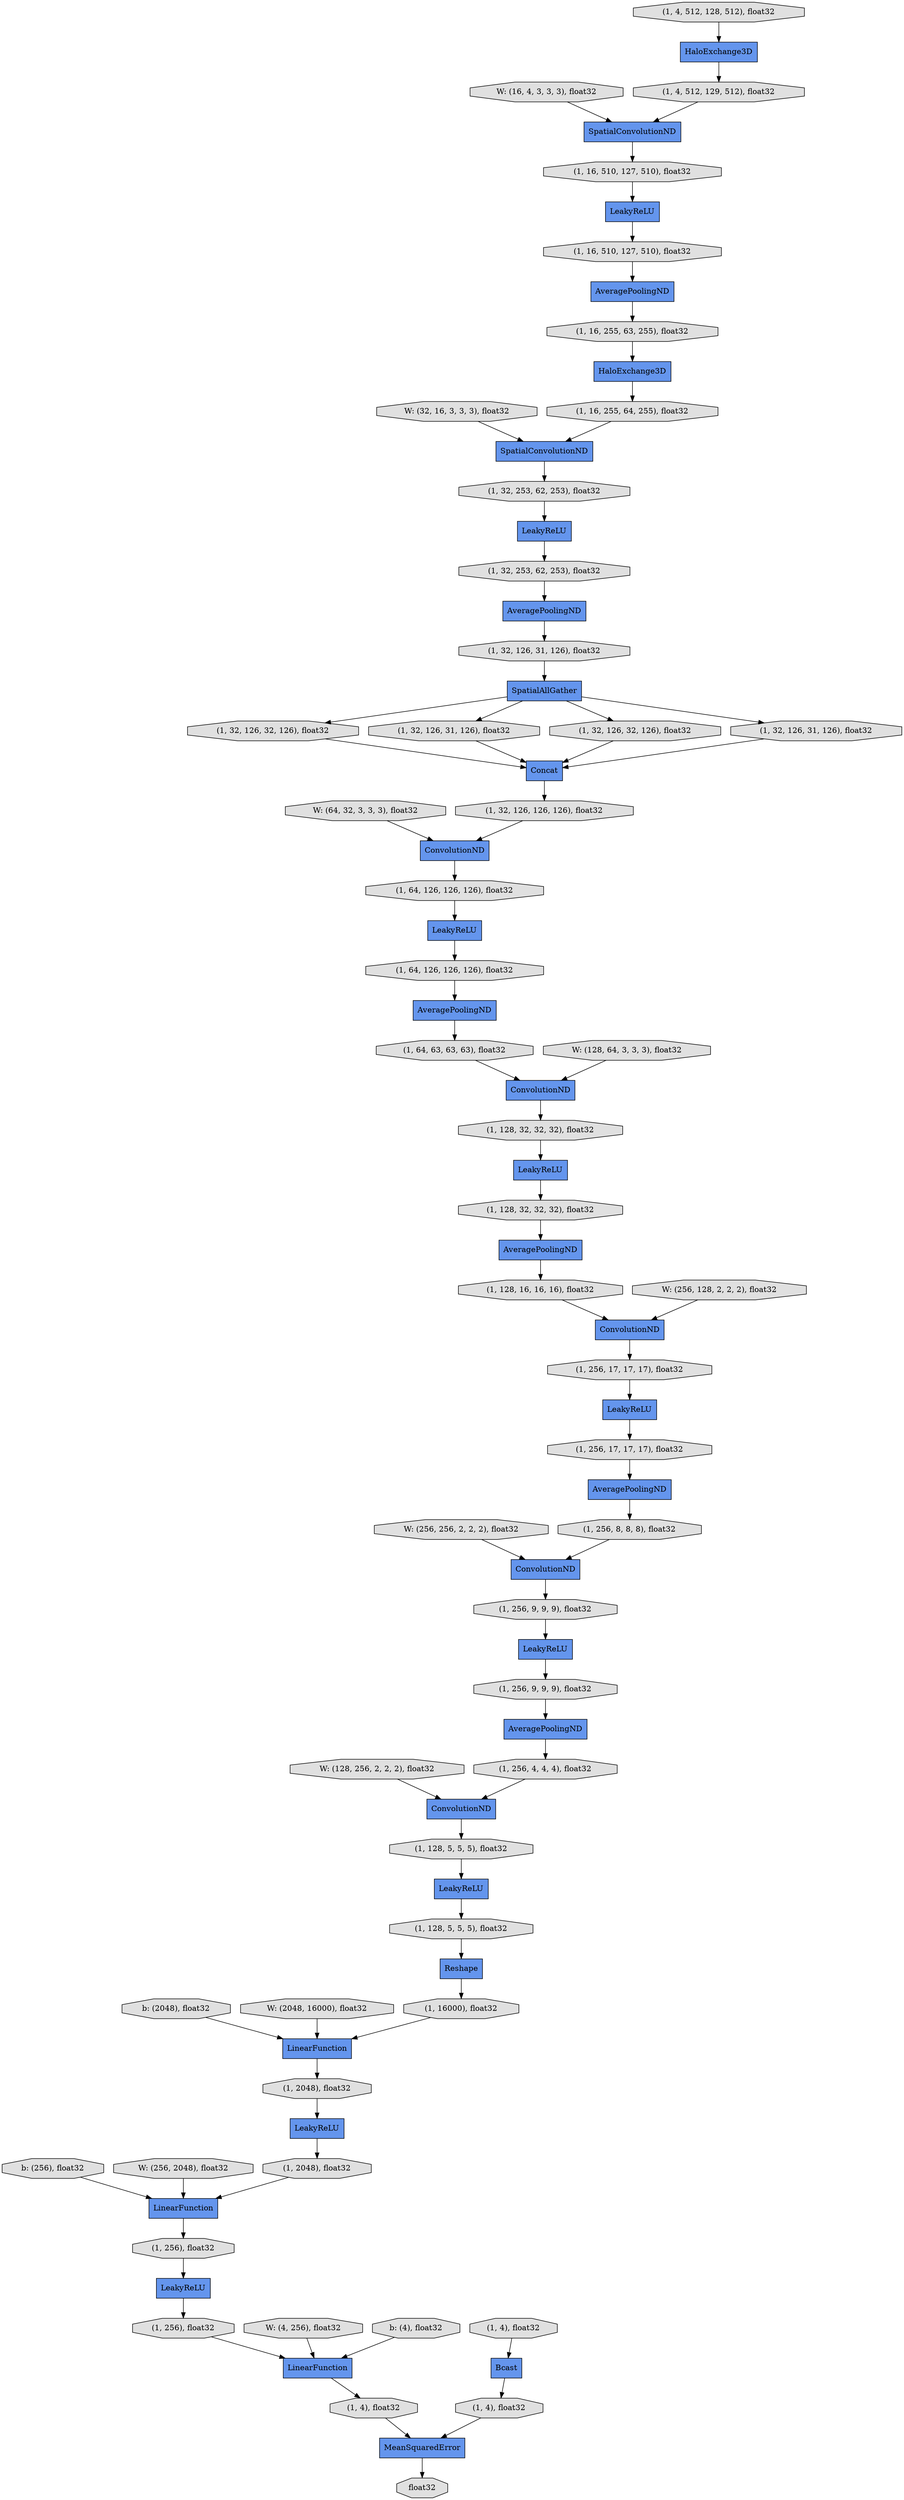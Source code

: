 digraph graphname{rankdir=TB;47712739057872 [label="b: (256), float32",shape="octagon",fillcolor="#E0E0E0",style="filled"];47712395976912 [label="b: (2048), float32",shape="octagon",fillcolor="#E0E0E0",style="filled"];47712751780112 [label="LeakyReLU",shape="record",fillcolor="#6495ED",style="filled"];47712751919504 [label="(1, 64, 63, 63, 63), float32",shape="octagon",fillcolor="#E0E0E0",style="filled"];47712739058192 [label="W: (4, 256), float32",shape="octagon",fillcolor="#E0E0E0",style="filled"];47712395977360 [label="W: (16, 4, 3, 3, 3), float32",shape="octagon",fillcolor="#E0E0E0",style="filled"];47712751780496 [label="HaloExchange3D",shape="record",fillcolor="#6495ED",style="filled"];47712751780624 [label="Bcast",shape="record",fillcolor="#6495ED",style="filled"];47712739058512 [label="b: (4), float32",shape="octagon",fillcolor="#E0E0E0",style="filled"];47712751919952 [label="(1, 128, 32, 32, 32), float32",shape="octagon",fillcolor="#E0E0E0",style="filled"];47712395977680 [label="W: (32, 16, 3, 3, 3), float32",shape="octagon",fillcolor="#E0E0E0",style="filled"];47712751920208 [label="ConvolutionND",shape="record",fillcolor="#6495ED",style="filled"];47712751920272 [label="(1, 128, 32, 32, 32), float32",shape="octagon",fillcolor="#E0E0E0",style="filled"];47712751781008 [label="SpatialConvolutionND",shape="record",fillcolor="#6495ED",style="filled"];47712751781072 [label="(1, 4), float32",shape="octagon",fillcolor="#E0E0E0",style="filled"];47712172098832 [label="LeakyReLU",shape="record",fillcolor="#6495ED",style="filled"];47712395978064 [label="W: (64, 32, 3, 3, 3), float32",shape="octagon",fillcolor="#E0E0E0",style="filled"];47712751920592 [label="AveragePoolingND",shape="record",fillcolor="#6495ED",style="filled"];47712751920656 [label="(1, 128, 16, 16, 16), float32",shape="octagon",fillcolor="#E0E0E0",style="filled"];47712751781520 [label="LeakyReLU",shape="record",fillcolor="#6495ED",style="filled"];47712751920784 [label="ConvolutionND",shape="record",fillcolor="#6495ED",style="filled"];47712395978448 [label="W: (128, 64, 3, 3, 3), float32",shape="octagon",fillcolor="#E0E0E0",style="filled"];47712751781648 [label="(1, 4, 512, 128, 512), float32",shape="octagon",fillcolor="#E0E0E0",style="filled"];47712140945232 [label="Reshape",shape="record",fillcolor="#6495ED",style="filled"];47712751781712 [label="(1, 16, 510, 127, 510), float32",shape="octagon",fillcolor="#E0E0E0",style="filled"];47712751921104 [label="(1, 256, 17, 17, 17), float32",shape="octagon",fillcolor="#E0E0E0",style="filled"];47712751781840 [label="(1, 4), float32",shape="octagon",fillcolor="#E0E0E0",style="filled"];47712395978832 [label="W: (256, 128, 2, 2, 2), float32",shape="octagon",fillcolor="#E0E0E0",style="filled"];47712751921360 [label="LeakyReLU",shape="record",fillcolor="#6495ED",style="filled"];47712751782096 [label="(1, 4, 512, 129, 512), float32",shape="octagon",fillcolor="#E0E0E0",style="filled"];47712751782160 [label="LinearFunction",shape="record",fillcolor="#6495ED",style="filled"];47712751921424 [label="(1, 256, 17, 17, 17), float32",shape="octagon",fillcolor="#E0E0E0",style="filled"];47712751782224 [label="AveragePoolingND",shape="record",fillcolor="#6495ED",style="filled"];47712395979216 [label="W: (256, 256, 2, 2, 2), float32",shape="octagon",fillcolor="#E0E0E0",style="filled"];47712751782352 [label="AveragePoolingND",shape="record",fillcolor="#6495ED",style="filled"];47712751921744 [label="AveragePoolingND",shape="record",fillcolor="#6495ED",style="filled"];47712751921808 [label="(1, 256, 8, 8, 8), float32",shape="octagon",fillcolor="#E0E0E0",style="filled"];47712751782544 [label="SpatialConvolutionND",shape="record",fillcolor="#6495ED",style="filled"];47712751921936 [label="ConvolutionND",shape="record",fillcolor="#6495ED",style="filled"];47712395979600 [label="W: (128, 256, 2, 2, 2), float32",shape="octagon",fillcolor="#E0E0E0",style="filled"];47712751922256 [label="(1, 256, 9, 9, 9), float32",shape="octagon",fillcolor="#E0E0E0",style="filled"];47712395979984 [label="W: (2048, 16000), float32",shape="octagon",fillcolor="#E0E0E0",style="filled"];47712751783120 [label="HaloExchange3D",shape="record",fillcolor="#6495ED",style="filled"];47712751922512 [label="LeakyReLU",shape="record",fillcolor="#6495ED",style="filled"];47712751922576 [label="(1, 256, 9, 9, 9), float32",shape="octagon",fillcolor="#E0E0E0",style="filled"];47712751783376 [label="(1, 16, 510, 127, 510), float32",shape="octagon",fillcolor="#E0E0E0",style="filled"];47712751783504 [label="LeakyReLU",shape="record",fillcolor="#6495ED",style="filled"];47712751783568 [label="(1, 16, 255, 63, 255), float32",shape="octagon",fillcolor="#E0E0E0",style="filled"];47712751922896 [label="LeakyReLU",shape="record",fillcolor="#6495ED",style="filled"];47712751922960 [label="(1, 256, 4, 4, 4), float32",shape="octagon",fillcolor="#E0E0E0",style="filled"];47712395980624 [label="W: (256, 2048), float32",shape="octagon",fillcolor="#E0E0E0",style="filled"];47712751939856 [label="(1, 128, 5, 5, 5), float32",shape="octagon",fillcolor="#E0E0E0",style="filled"];47712751874384 [label="(1, 16, 255, 64, 255), float32",shape="octagon",fillcolor="#E0E0E0",style="filled"];47712751940176 [label="(1, 128, 5, 5, 5), float32",shape="octagon",fillcolor="#E0E0E0",style="filled"];47712751874832 [label="(1, 32, 126, 32, 126), float32",shape="octagon",fillcolor="#E0E0E0",style="filled"];47712751874960 [label="Concat",shape="record",fillcolor="#6495ED",style="filled"];47712751875024 [label="(1, 32, 253, 62, 253), float32",shape="octagon",fillcolor="#E0E0E0",style="filled"];47712751875280 [label="SpatialAllGather",shape="record",fillcolor="#6495ED",style="filled"];47712751875344 [label="(1, 32, 253, 62, 253), float32",shape="octagon",fillcolor="#E0E0E0",style="filled"];47712751941072 [label="(1, 16000), float32",shape="octagon",fillcolor="#E0E0E0",style="filled"];47712751875600 [label="LeakyReLU",shape="record",fillcolor="#6495ED",style="filled"];47712182539792 [label="ConvolutionND",shape="record",fillcolor="#6495ED",style="filled"];47712751941200 [label="LinearFunction",shape="record",fillcolor="#6495ED",style="filled"];47712751875664 [label="(1, 32, 126, 31, 126), float32",shape="octagon",fillcolor="#E0E0E0",style="filled"];47712751875792 [label="ConvolutionND",shape="record",fillcolor="#6495ED",style="filled"];47712751941584 [label="(1, 2048), float32",shape="octagon",fillcolor="#E0E0E0",style="filled"];47712751941712 [label="(1, 2048), float32",shape="octagon",fillcolor="#E0E0E0",style="filled"];47712751941840 [label="LinearFunction",shape="record",fillcolor="#6495ED",style="filled"];47712751876304 [label="(1, 32, 126, 31, 126), float32",shape="octagon",fillcolor="#E0E0E0",style="filled"];47712751942224 [label="(1, 256), float32",shape="octagon",fillcolor="#E0E0E0",style="filled"];47712751942288 [label="MeanSquaredError",shape="record",fillcolor="#6495ED",style="filled"];47712751942416 [label="(1, 256), float32",shape="octagon",fillcolor="#E0E0E0",style="filled"];47712751876944 [label="(1, 32, 126, 32, 126), float32",shape="octagon",fillcolor="#E0E0E0",style="filled"];47712751877264 [label="(1, 32, 126, 31, 126), float32",shape="octagon",fillcolor="#E0E0E0",style="filled"];47712751877392 [label="(1, 32, 126, 126, 126), float32",shape="octagon",fillcolor="#E0E0E0",style="filled"];47712751942992 [label="(1, 4), float32",shape="octagon",fillcolor="#E0E0E0",style="filled"];47712751877456 [label="AveragePoolingND",shape="record",fillcolor="#6495ED",style="filled"];47712751943120 [label="float32",shape="octagon",fillcolor="#E0E0E0",style="filled"];47712751877712 [label="AveragePoolingND",shape="record",fillcolor="#6495ED",style="filled"];47712751877776 [label="(1, 64, 126, 126, 126), float32",shape="octagon",fillcolor="#E0E0E0",style="filled"];47712751878032 [label="LeakyReLU",shape="record",fillcolor="#6495ED",style="filled"];47712751878096 [label="(1, 64, 126, 126, 126), float32",shape="octagon",fillcolor="#E0E0E0",style="filled"];47712751783568 -> 47712751783120;47712395978448 -> 47712751875792;47712751781840 -> 47712751942288;47712751783376 -> 47712751782224;47712751919952 -> 47712751878032;47712751782160 -> 47712751941584;47712395979216 -> 47712751920784;47712751877392 -> 47712182539792;47712751874384 -> 47712751782544;47712739058512 -> 47712751941840;47712751875280 -> 47712751876304;47712751876304 -> 47712751874960;47712395979984 -> 47712751782160;47712751941584 -> 47712751922896;47712751877776 -> 47712172098832;47712751781712 -> 47712751780112;47712751875792 -> 47712751919952;47712751783120 -> 47712751874384;47712739058192 -> 47712751941840;47712751921360 -> 47712751922576;47712751942288 -> 47712751943120;47712751942416 -> 47712751941840;47712751780496 -> 47712751782096;47712751780624 -> 47712751781840;47712140945232 -> 47712751941072;47712751920784 -> 47712751922256;47712751921936 -> 47712751939856;47712751920208 -> 47712751921104;47712751877456 -> 47712751919504;47712751941200 -> 47712751942224;47712751921808 -> 47712751920784;47712751874960 -> 47712751877392;47712751921424 -> 47712751920592;47712395978064 -> 47712182539792;47712395977680 -> 47712751782544;47712751781008 -> 47712751781712;47712751922896 -> 47712751941712;47712395977360 -> 47712751781008;47712751940176 -> 47712140945232;47712751874832 -> 47712751874960;47712751941840 -> 47712751942992;47712751876944 -> 47712751874960;47712395978832 -> 47712751920208;47712751781648 -> 47712751780496;47712172098832 -> 47712751878096;47712751878096 -> 47712751877456;47712751782224 -> 47712751783568;47712751781520 -> 47712751942416;47712751875280 -> 47712751876944;47712751922960 -> 47712751921936;47712751941072 -> 47712751782160;47712751782544 -> 47712751875024;47712751922512 -> 47712751940176;47712182539792 -> 47712751877776;47712751920272 -> 47712751877712;47712751922576 -> 47712751921744;47712751921104 -> 47712751875600;47712751941712 -> 47712751941200;47712751921744 -> 47712751922960;47712751875344 -> 47712751782352;47712739057872 -> 47712751941200;47712751922256 -> 47712751921360;47712751920656 -> 47712751920208;47712751877712 -> 47712751920656;47712395979600 -> 47712751921936;47712751875280 -> 47712751877264;47712751875024 -> 47712751783504;47712751942224 -> 47712751781520;47712395976912 -> 47712751782160;47712751919504 -> 47712751875792;47712751878032 -> 47712751920272;47712751782352 -> 47712751875664;47712751920592 -> 47712751921808;47712751875664 -> 47712751875280;47712751939856 -> 47712751922512;47712395980624 -> 47712751941200;47712751782096 -> 47712751781008;47712751780112 -> 47712751783376;47712751783504 -> 47712751875344;47712751875600 -> 47712751921424;47712751942992 -> 47712751942288;47712751875280 -> 47712751874832;47712751781072 -> 47712751780624;47712751877264 -> 47712751874960;}